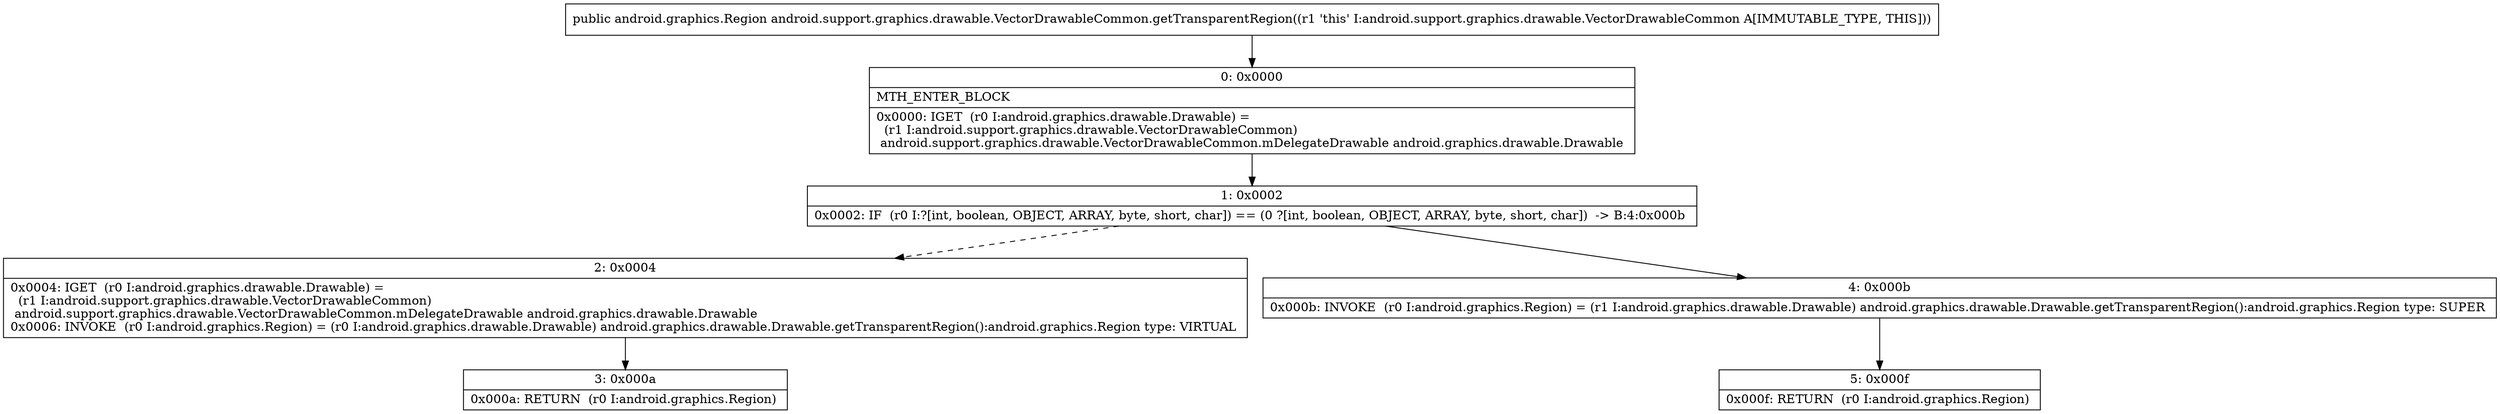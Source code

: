 digraph "CFG forandroid.support.graphics.drawable.VectorDrawableCommon.getTransparentRegion()Landroid\/graphics\/Region;" {
Node_0 [shape=record,label="{0\:\ 0x0000|MTH_ENTER_BLOCK\l|0x0000: IGET  (r0 I:android.graphics.drawable.Drawable) = \l  (r1 I:android.support.graphics.drawable.VectorDrawableCommon)\l android.support.graphics.drawable.VectorDrawableCommon.mDelegateDrawable android.graphics.drawable.Drawable \l}"];
Node_1 [shape=record,label="{1\:\ 0x0002|0x0002: IF  (r0 I:?[int, boolean, OBJECT, ARRAY, byte, short, char]) == (0 ?[int, boolean, OBJECT, ARRAY, byte, short, char])  \-\> B:4:0x000b \l}"];
Node_2 [shape=record,label="{2\:\ 0x0004|0x0004: IGET  (r0 I:android.graphics.drawable.Drawable) = \l  (r1 I:android.support.graphics.drawable.VectorDrawableCommon)\l android.support.graphics.drawable.VectorDrawableCommon.mDelegateDrawable android.graphics.drawable.Drawable \l0x0006: INVOKE  (r0 I:android.graphics.Region) = (r0 I:android.graphics.drawable.Drawable) android.graphics.drawable.Drawable.getTransparentRegion():android.graphics.Region type: VIRTUAL \l}"];
Node_3 [shape=record,label="{3\:\ 0x000a|0x000a: RETURN  (r0 I:android.graphics.Region) \l}"];
Node_4 [shape=record,label="{4\:\ 0x000b|0x000b: INVOKE  (r0 I:android.graphics.Region) = (r1 I:android.graphics.drawable.Drawable) android.graphics.drawable.Drawable.getTransparentRegion():android.graphics.Region type: SUPER \l}"];
Node_5 [shape=record,label="{5\:\ 0x000f|0x000f: RETURN  (r0 I:android.graphics.Region) \l}"];
MethodNode[shape=record,label="{public android.graphics.Region android.support.graphics.drawable.VectorDrawableCommon.getTransparentRegion((r1 'this' I:android.support.graphics.drawable.VectorDrawableCommon A[IMMUTABLE_TYPE, THIS])) }"];
MethodNode -> Node_0;
Node_0 -> Node_1;
Node_1 -> Node_2[style=dashed];
Node_1 -> Node_4;
Node_2 -> Node_3;
Node_4 -> Node_5;
}

